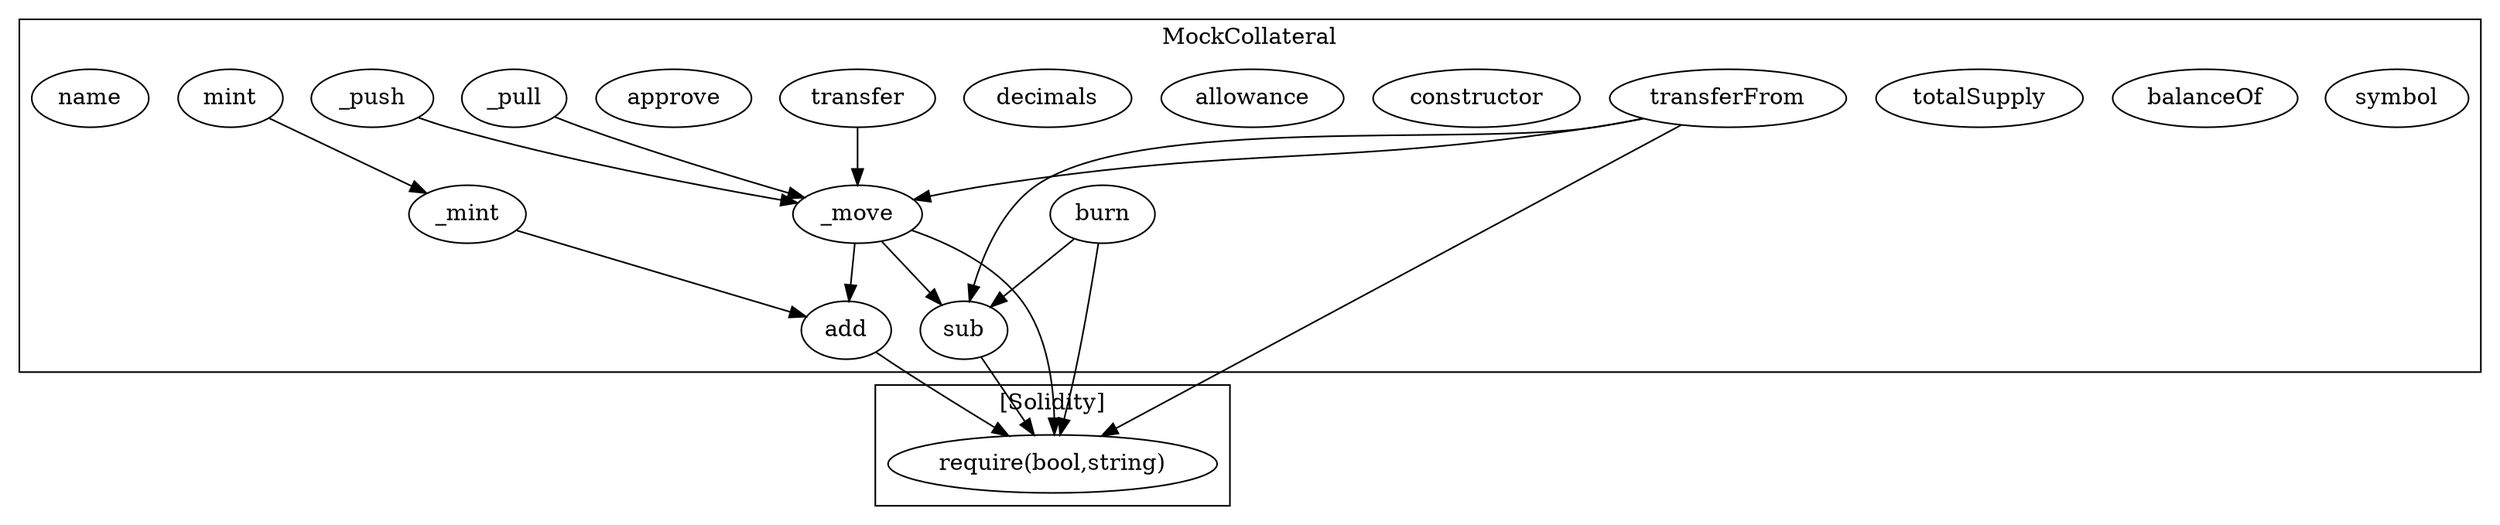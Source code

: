 strict digraph {
subgraph cluster_500_MockCollateral {
label = "MockCollateral"
"500_symbol" [label="symbol"]
"500_burn" [label="burn"]
"500_balanceOf" [label="balanceOf"]
"500_add" [label="add"]
"500_totalSupply" [label="totalSupply"]
"500_sub" [label="sub"]
"500__push" [label="_push"]
"500__mint" [label="_mint"]
"500_constructor" [label="constructor"]
"500_allowance" [label="allowance"]
"500_decimals" [label="decimals"]
"500_transferFrom" [label="transferFrom"]
"500_approve" [label="approve"]
"500__move" [label="_move"]
"500_mint" [label="mint"]
"500__pull" [label="_pull"]
"500_transfer" [label="transfer"]
"500_name" [label="name"]
"500__move" -> "500_add"
"500_transferFrom" -> "500__move"
"500__push" -> "500__move"
"500__move" -> "500_sub"
"500_transfer" -> "500__move"
"500_burn" -> "500_sub"
"500__mint" -> "500_add"
"500_mint" -> "500__mint"
"500__pull" -> "500__move"
"500_transferFrom" -> "500_sub"
}subgraph cluster_solidity {
label = "[Solidity]"
"require(bool,string)" 
"500__move" -> "require(bool,string)"
"500_add" -> "require(bool,string)"
"500_transferFrom" -> "require(bool,string)"
"500_sub" -> "require(bool,string)"
"500_burn" -> "require(bool,string)"
}
}